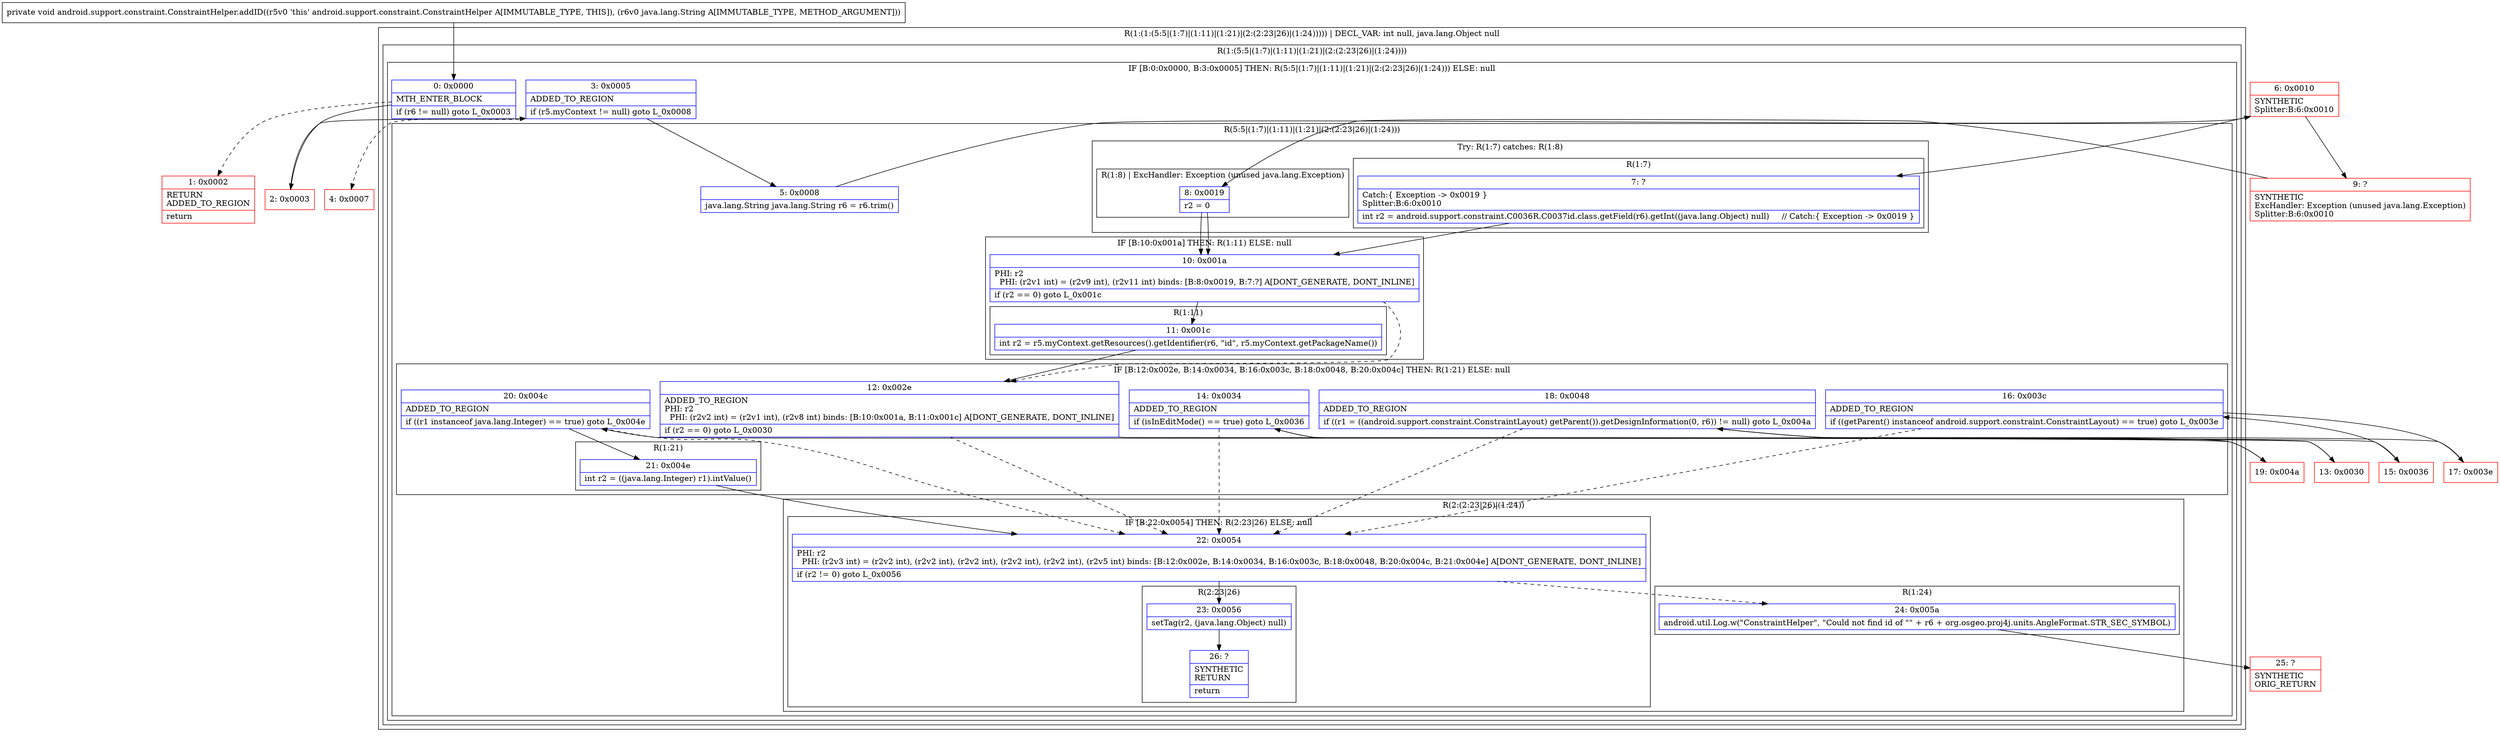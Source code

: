 digraph "CFG forandroid.support.constraint.ConstraintHelper.addID(Ljava\/lang\/String;)V" {
subgraph cluster_Region_1959718301 {
label = "R(1:(1:(5:5|(1:7)|(1:11)|(1:21)|(2:(2:23|26)|(1:24))))) | DECL_VAR: int null, java.lang.Object null\l";
node [shape=record,color=blue];
subgraph cluster_Region_1724630014 {
label = "R(1:(5:5|(1:7)|(1:11)|(1:21)|(2:(2:23|26)|(1:24))))";
node [shape=record,color=blue];
subgraph cluster_IfRegion_2018253783 {
label = "IF [B:0:0x0000, B:3:0x0005] THEN: R(5:5|(1:7)|(1:11)|(1:21)|(2:(2:23|26)|(1:24))) ELSE: null";
node [shape=record,color=blue];
Node_0 [shape=record,label="{0\:\ 0x0000|MTH_ENTER_BLOCK\l|if (r6 != null) goto L_0x0003\l}"];
Node_3 [shape=record,label="{3\:\ 0x0005|ADDED_TO_REGION\l|if (r5.myContext != null) goto L_0x0008\l}"];
subgraph cluster_Region_283714885 {
label = "R(5:5|(1:7)|(1:11)|(1:21)|(2:(2:23|26)|(1:24)))";
node [shape=record,color=blue];
Node_5 [shape=record,label="{5\:\ 0x0008|java.lang.String java.lang.String r6 = r6.trim()\l}"];
subgraph cluster_TryCatchRegion_2026368621 {
label = "Try: R(1:7) catches: R(1:8)";
node [shape=record,color=blue];
subgraph cluster_Region_731445673 {
label = "R(1:7)";
node [shape=record,color=blue];
Node_7 [shape=record,label="{7\:\ ?|Catch:\{ Exception \-\> 0x0019 \}\lSplitter:B:6:0x0010\l|int r2 = android.support.constraint.C0036R.C0037id.class.getField(r6).getInt((java.lang.Object) null)     \/\/ Catch:\{ Exception \-\> 0x0019 \}\l}"];
}
subgraph cluster_Region_2115099277 {
label = "R(1:8) | ExcHandler: Exception (unused java.lang.Exception)\l";
node [shape=record,color=blue];
Node_8 [shape=record,label="{8\:\ 0x0019|r2 = 0\l}"];
}
}
subgraph cluster_IfRegion_2070304493 {
label = "IF [B:10:0x001a] THEN: R(1:11) ELSE: null";
node [shape=record,color=blue];
Node_10 [shape=record,label="{10\:\ 0x001a|PHI: r2 \l  PHI: (r2v1 int) = (r2v9 int), (r2v11 int) binds: [B:8:0x0019, B:7:?] A[DONT_GENERATE, DONT_INLINE]\l|if (r2 == 0) goto L_0x001c\l}"];
subgraph cluster_Region_310030803 {
label = "R(1:11)";
node [shape=record,color=blue];
Node_11 [shape=record,label="{11\:\ 0x001c|int r2 = r5.myContext.getResources().getIdentifier(r6, \"id\", r5.myContext.getPackageName())\l}"];
}
}
subgraph cluster_IfRegion_201400608 {
label = "IF [B:12:0x002e, B:14:0x0034, B:16:0x003c, B:18:0x0048, B:20:0x004c] THEN: R(1:21) ELSE: null";
node [shape=record,color=blue];
Node_12 [shape=record,label="{12\:\ 0x002e|ADDED_TO_REGION\lPHI: r2 \l  PHI: (r2v2 int) = (r2v1 int), (r2v8 int) binds: [B:10:0x001a, B:11:0x001c] A[DONT_GENERATE, DONT_INLINE]\l|if (r2 == 0) goto L_0x0030\l}"];
Node_14 [shape=record,label="{14\:\ 0x0034|ADDED_TO_REGION\l|if (isInEditMode() == true) goto L_0x0036\l}"];
Node_16 [shape=record,label="{16\:\ 0x003c|ADDED_TO_REGION\l|if ((getParent() instanceof android.support.constraint.ConstraintLayout) == true) goto L_0x003e\l}"];
Node_18 [shape=record,label="{18\:\ 0x0048|ADDED_TO_REGION\l|if ((r1 = ((android.support.constraint.ConstraintLayout) getParent()).getDesignInformation(0, r6)) != null) goto L_0x004a\l}"];
Node_20 [shape=record,label="{20\:\ 0x004c|ADDED_TO_REGION\l|if ((r1 instanceof java.lang.Integer) == true) goto L_0x004e\l}"];
subgraph cluster_Region_966918211 {
label = "R(1:21)";
node [shape=record,color=blue];
Node_21 [shape=record,label="{21\:\ 0x004e|int r2 = ((java.lang.Integer) r1).intValue()\l}"];
}
}
subgraph cluster_Region_1133162060 {
label = "R(2:(2:23|26)|(1:24))";
node [shape=record,color=blue];
subgraph cluster_IfRegion_1526761289 {
label = "IF [B:22:0x0054] THEN: R(2:23|26) ELSE: null";
node [shape=record,color=blue];
Node_22 [shape=record,label="{22\:\ 0x0054|PHI: r2 \l  PHI: (r2v3 int) = (r2v2 int), (r2v2 int), (r2v2 int), (r2v2 int), (r2v2 int), (r2v5 int) binds: [B:12:0x002e, B:14:0x0034, B:16:0x003c, B:18:0x0048, B:20:0x004c, B:21:0x004e] A[DONT_GENERATE, DONT_INLINE]\l|if (r2 != 0) goto L_0x0056\l}"];
subgraph cluster_Region_477343426 {
label = "R(2:23|26)";
node [shape=record,color=blue];
Node_23 [shape=record,label="{23\:\ 0x0056|setTag(r2, (java.lang.Object) null)\l}"];
Node_26 [shape=record,label="{26\:\ ?|SYNTHETIC\lRETURN\l|return\l}"];
}
}
subgraph cluster_Region_1436282600 {
label = "R(1:24)";
node [shape=record,color=blue];
Node_24 [shape=record,label="{24\:\ 0x005a|android.util.Log.w(\"ConstraintHelper\", \"Could not find id of \"\" + r6 + org.osgeo.proj4j.units.AngleFormat.STR_SEC_SYMBOL)\l}"];
}
}
}
}
}
}
subgraph cluster_Region_2115099277 {
label = "R(1:8) | ExcHandler: Exception (unused java.lang.Exception)\l";
node [shape=record,color=blue];
Node_8 [shape=record,label="{8\:\ 0x0019|r2 = 0\l}"];
}
Node_1 [shape=record,color=red,label="{1\:\ 0x0002|RETURN\lADDED_TO_REGION\l|return\l}"];
Node_2 [shape=record,color=red,label="{2\:\ 0x0003}"];
Node_4 [shape=record,color=red,label="{4\:\ 0x0007}"];
Node_6 [shape=record,color=red,label="{6\:\ 0x0010|SYNTHETIC\lSplitter:B:6:0x0010\l}"];
Node_9 [shape=record,color=red,label="{9\:\ ?|SYNTHETIC\lExcHandler: Exception (unused java.lang.Exception)\lSplitter:B:6:0x0010\l}"];
Node_13 [shape=record,color=red,label="{13\:\ 0x0030}"];
Node_15 [shape=record,color=red,label="{15\:\ 0x0036}"];
Node_17 [shape=record,color=red,label="{17\:\ 0x003e}"];
Node_19 [shape=record,color=red,label="{19\:\ 0x004a}"];
Node_25 [shape=record,color=red,label="{25\:\ ?|SYNTHETIC\lORIG_RETURN\l}"];
MethodNode[shape=record,label="{private void android.support.constraint.ConstraintHelper.addID((r5v0 'this' android.support.constraint.ConstraintHelper A[IMMUTABLE_TYPE, THIS]), (r6v0 java.lang.String A[IMMUTABLE_TYPE, METHOD_ARGUMENT])) }"];
MethodNode -> Node_0;
Node_0 -> Node_1[style=dashed];
Node_0 -> Node_2;
Node_3 -> Node_4[style=dashed];
Node_3 -> Node_5;
Node_5 -> Node_6;
Node_7 -> Node_10;
Node_8 -> Node_10;
Node_10 -> Node_11;
Node_10 -> Node_12[style=dashed];
Node_11 -> Node_12;
Node_12 -> Node_13;
Node_12 -> Node_22[style=dashed];
Node_14 -> Node_15;
Node_14 -> Node_22[style=dashed];
Node_16 -> Node_17;
Node_16 -> Node_22[style=dashed];
Node_18 -> Node_19;
Node_18 -> Node_22[style=dashed];
Node_20 -> Node_21;
Node_20 -> Node_22[style=dashed];
Node_21 -> Node_22;
Node_22 -> Node_23;
Node_22 -> Node_24[style=dashed];
Node_23 -> Node_26;
Node_24 -> Node_25;
Node_8 -> Node_10;
Node_2 -> Node_3;
Node_6 -> Node_7;
Node_6 -> Node_9;
Node_9 -> Node_8;
Node_13 -> Node_14;
Node_15 -> Node_16;
Node_17 -> Node_18;
Node_19 -> Node_20;
}

